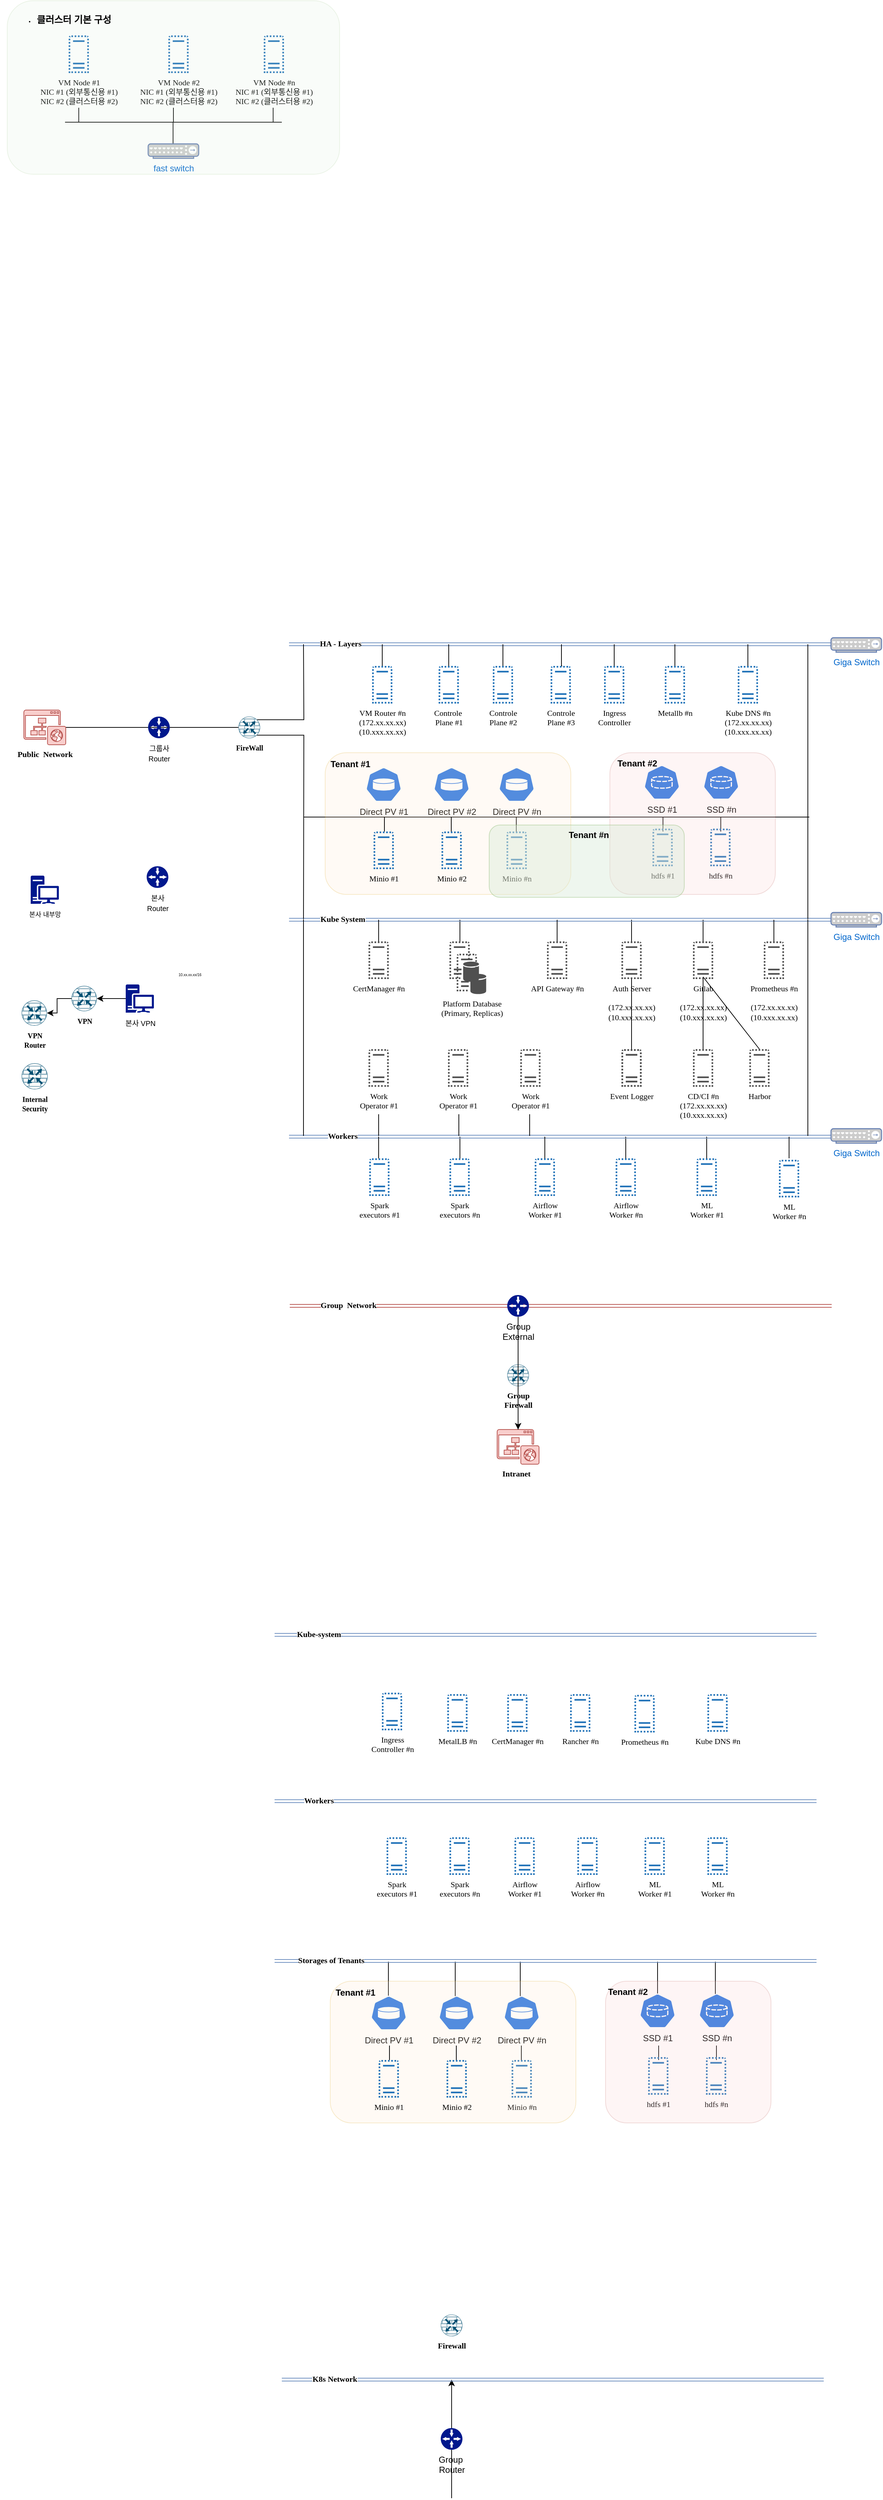 <mxfile version="21.2.9" type="github">
  <diagram name="Page-1" id="bfe91b75-5d2c-26a0-9c1d-138518896778">
    <mxGraphModel dx="1434" dy="1614" grid="1" gridSize="10" guides="1" tooltips="1" connect="1" arrows="1" fold="1" page="1" pageScale="1" pageWidth="1100" pageHeight="850" background="none" math="0" shadow="0">
      <root>
        <mxCell id="0" />
        <mxCell id="1" parent="0" />
        <mxCell id="bJePmw3YO0TLyzTxLK3B-58" value="" style="endArrow=none;html=1;rounded=0;" edge="1" parent="1">
          <mxGeometry width="50" height="50" relative="1" as="geometry">
            <mxPoint x="430" y="289" as="sourcePoint" />
            <mxPoint x="1130" y="289" as="targetPoint" />
          </mxGeometry>
        </mxCell>
        <mxCell id="7wh1SsJAznEffaVY-YQ6-83" value="" style="endArrow=none;html=1;rounded=0;strokeColor=#000000;shadow=0;strokeWidth=1;endSize=3;startSize=3;arcSize=5;" parent="1" edge="1">
          <mxGeometry width="50" height="50" relative="1" as="geometry">
            <mxPoint x="640" y="1942" as="sourcePoint" />
            <mxPoint x="640" y="1872" as="targetPoint" />
          </mxGeometry>
        </mxCell>
        <mxCell id="7wh1SsJAznEffaVY-YQ6-85" value="" style="endArrow=none;html=1;rounded=0;strokeColor=#000000;shadow=0;strokeWidth=1;endSize=3;startSize=3;arcSize=5;" parent="1" edge="1">
          <mxGeometry width="50" height="50" relative="1" as="geometry">
            <mxPoint x="730" y="1942" as="sourcePoint" />
            <mxPoint x="730" y="1872" as="targetPoint" />
          </mxGeometry>
        </mxCell>
        <mxCell id="7wh1SsJAznEffaVY-YQ6-87" value="" style="endArrow=none;html=1;rounded=0;strokeColor=#000000;shadow=0;strokeWidth=1;endSize=3;startSize=3;arcSize=5;" parent="1" edge="1">
          <mxGeometry width="50" height="50" relative="1" as="geometry">
            <mxPoint x="920" y="1942" as="sourcePoint" />
            <mxPoint x="920" y="1872" as="targetPoint" />
          </mxGeometry>
        </mxCell>
        <mxCell id="7wh1SsJAznEffaVY-YQ6-89" value="" style="endArrow=none;html=1;rounded=0;strokeColor=#000000;shadow=0;strokeWidth=1;endSize=3;startSize=3;arcSize=5;" parent="1" edge="1">
          <mxGeometry width="50" height="50" relative="1" as="geometry">
            <mxPoint x="1000" y="1942" as="sourcePoint" />
            <mxPoint x="1000" y="1872" as="targetPoint" />
          </mxGeometry>
        </mxCell>
        <mxCell id="7wh1SsJAznEffaVY-YQ6-84" value="" style="endArrow=none;html=1;rounded=0;" parent="1" edge="1">
          <mxGeometry width="50" height="50" relative="1" as="geometry">
            <mxPoint x="731.5" y="2008" as="sourcePoint" />
            <mxPoint x="731.5" y="1988" as="targetPoint" />
          </mxGeometry>
        </mxCell>
        <mxCell id="7wh1SsJAznEffaVY-YQ6-86" value="" style="endArrow=none;html=1;rounded=0;" parent="1" edge="1">
          <mxGeometry width="50" height="50" relative="1" as="geometry">
            <mxPoint x="921.5" y="2008" as="sourcePoint" />
            <mxPoint x="921.5" y="1988" as="targetPoint" />
          </mxGeometry>
        </mxCell>
        <mxCell id="7wh1SsJAznEffaVY-YQ6-88" value="" style="endArrow=none;html=1;rounded=0;" parent="1" edge="1">
          <mxGeometry width="50" height="50" relative="1" as="geometry">
            <mxPoint x="1001.5" y="2008" as="sourcePoint" />
            <mxPoint x="1001.5" y="1988" as="targetPoint" />
          </mxGeometry>
        </mxCell>
        <mxCell id="7wh1SsJAznEffaVY-YQ6-57" value="Minio #n" style="sketch=0;pointerEvents=1;shadow=0;dashed=0;html=1;strokeColor=none;labelPosition=center;verticalLabelPosition=bottom;verticalAlign=top;outlineConnect=0;align=center;shape=mxgraph.office.servers.virtual_server;fillColor=#2072B8;fontFamily=Tahoma;fontSize=11;fontStyle=0" parent="1" vertex="1">
          <mxGeometry x="718" y="2008" width="28" height="52" as="geometry" />
        </mxCell>
        <mxCell id="7wh1SsJAznEffaVY-YQ6-73" value="" style="endArrow=none;html=1;rounded=0;strokeColor=#000000;shadow=0;strokeWidth=1;endSize=3;startSize=3;arcSize=5;" parent="1" edge="1">
          <mxGeometry width="50" height="50" relative="1" as="geometry">
            <mxPoint x="547.5" y="1942" as="sourcePoint" />
            <mxPoint x="547.5" y="1872" as="targetPoint" />
          </mxGeometry>
        </mxCell>
        <mxCell id="kw6kMB2n_E4hMTKtBwWy-3" style="edgeStyle=orthogonalEdgeStyle;rounded=0;orthogonalLoop=1;jettySize=auto;html=1;fontFamily=Tahoma;fontSize=11;endArrow=none;endFill=0;fontStyle=0" parent="1" edge="1">
          <mxGeometry relative="1" as="geometry">
            <mxPoint x="646.5" y="431" as="targetPoint" />
            <mxPoint x="646.5" y="461" as="sourcePoint" />
          </mxGeometry>
        </mxCell>
        <mxCell id="kw6kMB2n_E4hMTKtBwWy-5" value="" style="sketch=0;pointerEvents=1;shadow=0;dashed=0;html=1;strokeColor=none;fillColor=#505050;labelPosition=center;verticalLabelPosition=bottom;verticalAlign=top;outlineConnect=0;align=center;shape=mxgraph.office.servers.virtual_database_server;fontFamily=Tahoma;fontSize=11;fontStyle=1" parent="1" vertex="1">
          <mxGeometry x="632" y="461" width="41" height="56" as="geometry" />
        </mxCell>
        <mxCell id="kw6kMB2n_E4hMTKtBwWy-6" value="&lt;span style=&quot;font-weight: normal;&quot;&gt;Event Logger&lt;/span&gt;" style="sketch=0;pointerEvents=1;shadow=0;dashed=0;html=1;strokeColor=none;fillColor=#505050;labelPosition=center;verticalLabelPosition=bottom;verticalAlign=top;outlineConnect=0;align=center;shape=mxgraph.office.servers.virtual_server;fontFamily=Tahoma;fontSize=11;fontStyle=1" parent="1" vertex="1">
          <mxGeometry x="870" y="610" width="28" height="52" as="geometry" />
        </mxCell>
        <mxCell id="kw6kMB2n_E4hMTKtBwWy-7" style="edgeStyle=orthogonalEdgeStyle;rounded=0;orthogonalLoop=1;jettySize=auto;html=1;fontFamily=Tahoma;fontSize=11;endArrow=none;endFill=0;fontStyle=0" parent="1" source="kw6kMB2n_E4hMTKtBwWy-9" edge="1">
          <mxGeometry relative="1" as="geometry">
            <mxPoint x="884" y="431" as="targetPoint" />
          </mxGeometry>
        </mxCell>
        <mxCell id="kw6kMB2n_E4hMTKtBwWy-8" style="edgeStyle=orthogonalEdgeStyle;rounded=0;orthogonalLoop=1;jettySize=auto;html=1;fontFamily=Tahoma;fontSize=11;endArrow=none;endFill=0;" parent="1" source="kw6kMB2n_E4hMTKtBwWy-9" target="kw6kMB2n_E4hMTKtBwWy-6" edge="1">
          <mxGeometry relative="1" as="geometry" />
        </mxCell>
        <mxCell id="kw6kMB2n_E4hMTKtBwWy-9" value="&lt;span style=&quot;font-weight: 400;&quot;&gt;Auth Server&lt;/span&gt;&lt;br&gt;&lt;br&gt;&lt;span style=&quot;font-weight: 400;&quot;&gt;(172.xx.xx.xx)&lt;/span&gt;&lt;br style=&quot;font-weight: 400;&quot;&gt;&lt;span style=&quot;font-weight: 400;&quot;&gt;(10.xxx.xx.xx)&lt;/span&gt;" style="sketch=0;pointerEvents=1;shadow=0;dashed=0;html=1;strokeColor=none;fillColor=#505050;labelPosition=center;verticalLabelPosition=bottom;verticalAlign=top;outlineConnect=0;align=center;shape=mxgraph.office.servers.virtual_server;fontFamily=Tahoma;fontSize=11;fontStyle=1" parent="1" vertex="1">
          <mxGeometry x="870" y="461" width="28" height="52" as="geometry" />
        </mxCell>
        <mxCell id="kw6kMB2n_E4hMTKtBwWy-10" style="edgeStyle=orthogonalEdgeStyle;rounded=0;orthogonalLoop=1;jettySize=auto;html=1;fontFamily=Tahoma;fontSize=11;endArrow=none;endFill=0;fontStyle=0" parent="1" source="kw6kMB2n_E4hMTKtBwWy-11" edge="1">
          <mxGeometry relative="1" as="geometry">
            <mxPoint x="983" y="431" as="targetPoint" />
          </mxGeometry>
        </mxCell>
        <mxCell id="kw6kMB2n_E4hMTKtBwWy-11" value="&lt;span style=&quot;font-weight: normal;&quot;&gt;Gitlab&lt;/span&gt;&lt;br&gt;&lt;br&gt;&lt;span style=&quot;font-weight: 400;&quot;&gt;(172.xx.xx.xx)&lt;/span&gt;&lt;br style=&quot;font-weight: 400;&quot;&gt;&lt;span style=&quot;font-weight: 400;&quot;&gt;(10.xxx.xx.xx)&lt;/span&gt;" style="sketch=0;pointerEvents=1;shadow=0;dashed=0;html=1;strokeColor=none;fillColor=#505050;labelPosition=center;verticalLabelPosition=bottom;verticalAlign=top;outlineConnect=0;align=center;shape=mxgraph.office.servers.virtual_server;fontFamily=Tahoma;fontSize=11;fontStyle=1" parent="1" vertex="1">
          <mxGeometry x="969" y="461" width="28" height="52" as="geometry" />
        </mxCell>
        <mxCell id="kw6kMB2n_E4hMTKtBwWy-12" value="" style="shape=link;html=1;rounded=0;fontFamily=Tahoma;fontSize=11;fontStyle=1;fillColor=#dae8fc;strokeColor=#6c8ebf;" parent="1" edge="1">
          <mxGeometry width="100" relative="1" as="geometry">
            <mxPoint x="410" y="431" as="sourcePoint" />
            <mxPoint x="1160" y="431" as="targetPoint" />
          </mxGeometry>
        </mxCell>
        <mxCell id="kw6kMB2n_E4hMTKtBwWy-13" value="Kube System" style="edgeLabel;html=1;align=center;verticalAlign=middle;resizable=0;points=[];fontSize=11;fontFamily=Tahoma;fontStyle=1" parent="kw6kMB2n_E4hMTKtBwWy-12" vertex="1" connectable="0">
          <mxGeometry x="0.649" y="1" relative="1" as="geometry">
            <mxPoint x="-545" as="offset" />
          </mxGeometry>
        </mxCell>
        <mxCell id="kw6kMB2n_E4hMTKtBwWy-14" value="" style="shape=link;html=1;rounded=0;fontFamily=Tahoma;fontSize=11;fontStyle=1;fillColor=#dae8fc;strokeColor=#6c8ebf;" parent="1" edge="1">
          <mxGeometry width="100" relative="1" as="geometry">
            <mxPoint x="410" y="50" as="sourcePoint" />
            <mxPoint x="1160" y="50" as="targetPoint" />
          </mxGeometry>
        </mxCell>
        <mxCell id="kw6kMB2n_E4hMTKtBwWy-15" value="HA - Layers" style="edgeLabel;html=1;align=center;verticalAlign=middle;resizable=0;points=[];fontSize=11;fontFamily=Tahoma;fontStyle=1" parent="kw6kMB2n_E4hMTKtBwWy-14" vertex="1" connectable="0">
          <mxGeometry x="0.649" y="1" relative="1" as="geometry">
            <mxPoint x="-548" as="offset" />
          </mxGeometry>
        </mxCell>
        <mxCell id="kw6kMB2n_E4hMTKtBwWy-18" style="edgeStyle=orthogonalEdgeStyle;rounded=0;orthogonalLoop=1;jettySize=auto;html=1;fontFamily=Tahoma;fontSize=11;endArrow=none;endFill=0;fontStyle=0" parent="1" source="kw6kMB2n_E4hMTKtBwWy-19" edge="1">
          <mxGeometry relative="1" as="geometry">
            <mxPoint x="631" y="50" as="targetPoint" />
          </mxGeometry>
        </mxCell>
        <mxCell id="kw6kMB2n_E4hMTKtBwWy-19" value="Controle&amp;nbsp;&lt;br&gt;Plane #1" style="sketch=0;pointerEvents=1;shadow=0;dashed=0;html=1;strokeColor=none;labelPosition=center;verticalLabelPosition=bottom;verticalAlign=top;outlineConnect=0;align=center;shape=mxgraph.office.servers.virtual_server;fillColor=#2072B8;fontFamily=Tahoma;fontSize=11;fontStyle=0" parent="1" vertex="1">
          <mxGeometry x="617" y="80" width="28" height="52" as="geometry" />
        </mxCell>
        <mxCell id="kw6kMB2n_E4hMTKtBwWy-20" style="edgeStyle=orthogonalEdgeStyle;rounded=0;orthogonalLoop=1;jettySize=auto;html=1;fontFamily=Tahoma;fontSize=11;endArrow=none;endFill=0;fontStyle=0" parent="1" source="kw6kMB2n_E4hMTKtBwWy-21" edge="1">
          <mxGeometry relative="1" as="geometry">
            <mxPoint x="706" y="50" as="targetPoint" />
          </mxGeometry>
        </mxCell>
        <mxCell id="kw6kMB2n_E4hMTKtBwWy-21" value="Controle&lt;br&gt;Plane #2" style="sketch=0;pointerEvents=1;shadow=0;dashed=0;html=1;strokeColor=none;labelPosition=center;verticalLabelPosition=bottom;verticalAlign=top;outlineConnect=0;align=center;shape=mxgraph.office.servers.virtual_server;fillColor=#2072B8;fontFamily=Tahoma;fontSize=11;fontStyle=0" parent="1" vertex="1">
          <mxGeometry x="692" y="80" width="28" height="52" as="geometry" />
        </mxCell>
        <mxCell id="kw6kMB2n_E4hMTKtBwWy-22" style="edgeStyle=orthogonalEdgeStyle;rounded=0;orthogonalLoop=1;jettySize=auto;html=1;fontFamily=Tahoma;fontSize=11;endArrow=none;endFill=0;fontStyle=0" parent="1" source="kw6kMB2n_E4hMTKtBwWy-23" edge="1">
          <mxGeometry relative="1" as="geometry">
            <mxPoint x="1045" y="50" as="targetPoint" />
          </mxGeometry>
        </mxCell>
        <mxCell id="kw6kMB2n_E4hMTKtBwWy-23" value="Kube DNS #n&lt;br&gt;(172.xx.xx.xx)&lt;br&gt;(10.xxx.xx.xx)" style="sketch=0;pointerEvents=1;shadow=0;dashed=0;html=1;strokeColor=none;labelPosition=center;verticalLabelPosition=bottom;verticalAlign=top;outlineConnect=0;align=center;shape=mxgraph.office.servers.virtual_server;fillColor=#2072B8;fontFamily=Tahoma;fontSize=11;fontStyle=0" parent="1" vertex="1">
          <mxGeometry x="1031" y="80" width="28" height="52" as="geometry" />
        </mxCell>
        <mxCell id="kw6kMB2n_E4hMTKtBwWy-24" style="edgeStyle=orthogonalEdgeStyle;rounded=0;orthogonalLoop=1;jettySize=auto;html=1;fontFamily=Tahoma;fontSize=11;endArrow=none;endFill=0;fontStyle=0" parent="1" source="kw6kMB2n_E4hMTKtBwWy-25" edge="1">
          <mxGeometry relative="1" as="geometry">
            <mxPoint x="781" y="431" as="targetPoint" />
          </mxGeometry>
        </mxCell>
        <mxCell id="kw6kMB2n_E4hMTKtBwWy-25" value="API Gateway #n" style="sketch=0;pointerEvents=1;shadow=0;dashed=0;html=1;strokeColor=none;fillColor=#505050;labelPosition=center;verticalLabelPosition=bottom;verticalAlign=top;outlineConnect=0;align=center;shape=mxgraph.office.servers.virtual_server;fontFamily=Tahoma;fontSize=11;fontStyle=0" parent="1" vertex="1">
          <mxGeometry x="767" y="461" width="28" height="52" as="geometry" />
        </mxCell>
        <mxCell id="kw6kMB2n_E4hMTKtBwWy-26" style="edgeStyle=orthogonalEdgeStyle;rounded=0;orthogonalLoop=1;jettySize=auto;html=1;fontFamily=Tahoma;fontSize=11;endArrow=none;endFill=0;fontStyle=0" parent="1" source="kw6kMB2n_E4hMTKtBwWy-27" edge="1">
          <mxGeometry relative="1" as="geometry">
            <mxPoint x="1081" y="431" as="targetPoint" />
          </mxGeometry>
        </mxCell>
        <mxCell id="kw6kMB2n_E4hMTKtBwWy-27" value="Prometheus #n&lt;br&gt;&lt;br&gt;(172.xx.xx.xx)&lt;br&gt;(10.xxx.xx.xx)" style="sketch=0;pointerEvents=1;shadow=0;dashed=0;html=1;strokeColor=none;fillColor=#505050;labelPosition=center;verticalLabelPosition=bottom;verticalAlign=top;outlineConnect=0;align=center;shape=mxgraph.office.servers.virtual_server;fontFamily=Tahoma;fontSize=11;fontStyle=0" parent="1" vertex="1">
          <mxGeometry x="1067" y="461" width="28" height="52" as="geometry" />
        </mxCell>
        <mxCell id="kw6kMB2n_E4hMTKtBwWy-28" style="edgeStyle=orthogonalEdgeStyle;rounded=0;orthogonalLoop=1;jettySize=auto;html=1;fontFamily=Tahoma;fontSize=11;endArrow=none;endFill=0;fontStyle=0" parent="1" source="kw6kMB2n_E4hMTKtBwWy-29" edge="1">
          <mxGeometry relative="1" as="geometry">
            <mxPoint x="534" y="431" as="targetPoint" />
          </mxGeometry>
        </mxCell>
        <mxCell id="kw6kMB2n_E4hMTKtBwWy-29" value="CertManager #n" style="sketch=0;pointerEvents=1;shadow=0;dashed=0;html=1;strokeColor=none;fillColor=#505050;labelPosition=center;verticalLabelPosition=bottom;verticalAlign=top;outlineConnect=0;align=center;shape=mxgraph.office.servers.virtual_server;fontFamily=Tahoma;fontSize=11;fontStyle=0" parent="1" vertex="1">
          <mxGeometry x="520" y="461" width="28" height="52" as="geometry" />
        </mxCell>
        <mxCell id="kw6kMB2n_E4hMTKtBwWy-30" style="edgeStyle=orthogonalEdgeStyle;rounded=0;orthogonalLoop=1;jettySize=auto;html=1;fontFamily=Tahoma;fontSize=11;endArrow=none;endFill=0;fontStyle=0" parent="1" source="kw6kMB2n_E4hMTKtBwWy-31" edge="1">
          <mxGeometry relative="1" as="geometry">
            <mxPoint x="539" y="50" as="targetPoint" />
          </mxGeometry>
        </mxCell>
        <mxCell id="kw6kMB2n_E4hMTKtBwWy-31" value="VM Router #n&lt;br&gt;(172.xx.xx.xx)&lt;br&gt;(10.xxx.xx.xx)" style="sketch=0;pointerEvents=1;shadow=0;dashed=0;html=1;strokeColor=none;labelPosition=center;verticalLabelPosition=bottom;verticalAlign=top;outlineConnect=0;align=center;shape=mxgraph.office.servers.virtual_server;fillColor=#2072B8;fontFamily=Tahoma;fontSize=11;fontStyle=0" parent="1" vertex="1">
          <mxGeometry x="525" y="80" width="28" height="52" as="geometry" />
        </mxCell>
        <mxCell id="kw6kMB2n_E4hMTKtBwWy-34" style="edgeStyle=orthogonalEdgeStyle;rounded=0;orthogonalLoop=1;jettySize=auto;html=1;exitX=0.856;exitY=0.145;exitDx=0;exitDy=0;exitPerimeter=0;fontFamily=Tahoma;fontSize=11;endArrow=none;endFill=0;fontStyle=0" parent="1" source="kw6kMB2n_E4hMTKtBwWy-36" edge="1">
          <mxGeometry relative="1" as="geometry">
            <mxPoint x="430" y="50" as="targetPoint" />
            <mxPoint x="356.5" y="160" as="sourcePoint" />
          </mxGeometry>
        </mxCell>
        <mxCell id="kw6kMB2n_E4hMTKtBwWy-35" style="edgeStyle=orthogonalEdgeStyle;rounded=0;orthogonalLoop=1;jettySize=auto;html=1;exitX=0.7;exitY=0.86;exitDx=0;exitDy=0;exitPerimeter=0;fontFamily=Tahoma;fontSize=11;endArrow=none;endFill=0;fontStyle=0" parent="1" source="kw6kMB2n_E4hMTKtBwWy-36" edge="1">
          <mxGeometry relative="1" as="geometry">
            <mxPoint x="430" y="430" as="targetPoint" />
            <mxPoint x="356.5" y="187.5" as="sourcePoint" />
          </mxGeometry>
        </mxCell>
        <mxCell id="kw6kMB2n_E4hMTKtBwWy-36" value="&lt;font style=&quot;font-size: 10px;&quot;&gt;FireWall&lt;/font&gt;" style="sketch=0;points=[[0.5,0,0],[1,0.5,0],[0.5,1,0],[0,0.5,0],[0.145,0.145,0],[0.856,0.145,0],[0.855,0.856,0],[0.145,0.855,0]];verticalLabelPosition=bottom;html=1;verticalAlign=top;aspect=fixed;align=center;pointerEvents=1;shape=mxgraph.cisco19.rect;prIcon=router_with_firewall;fillColor=#FAFAFA;strokeColor=#005073;fontFamily=Tahoma;fontSize=11;fontStyle=1" parent="1" vertex="1">
          <mxGeometry x="340" y="150" width="30" height="30" as="geometry" />
        </mxCell>
        <mxCell id="kw6kMB2n_E4hMTKtBwWy-37" style="edgeStyle=orthogonalEdgeStyle;rounded=0;orthogonalLoop=1;jettySize=auto;html=1;entryX=0;entryY=0.5;entryDx=0;entryDy=0;entryPerimeter=0;fontFamily=Tahoma;fontSize=11;endArrow=none;endFill=0;fontStyle=0" parent="1" source="kw6kMB2n_E4hMTKtBwWy-38" target="kw6kMB2n_E4hMTKtBwWy-36" edge="1">
          <mxGeometry relative="1" as="geometry" />
        </mxCell>
        <mxCell id="kw6kMB2n_E4hMTKtBwWy-38" value="Public&amp;nbsp; Network" style="sketch=0;pointerEvents=1;shadow=0;dashed=0;html=1;strokeColor=#b85450;fillColor=#f8cecc;labelPosition=center;verticalLabelPosition=bottom;verticalAlign=top;outlineConnect=0;align=center;shape=mxgraph.office.sites.website_public;fontFamily=Tahoma;fontSize=11;fontStyle=1" parent="1" vertex="1">
          <mxGeometry x="43" y="141" width="58" height="48" as="geometry" />
        </mxCell>
        <mxCell id="kw6kMB2n_E4hMTKtBwWy-39" value="" style="shape=link;html=1;rounded=0;fontFamily=Tahoma;fontSize=11;fillColor=#f8cecc;strokeColor=#b85450;fontStyle=1" parent="1" edge="1">
          <mxGeometry width="100" relative="1" as="geometry">
            <mxPoint x="411" y="965" as="sourcePoint" />
            <mxPoint x="1161" y="965" as="targetPoint" />
          </mxGeometry>
        </mxCell>
        <mxCell id="kw6kMB2n_E4hMTKtBwWy-40" value="Group&amp;nbsp; Network" style="edgeLabel;html=1;align=center;verticalAlign=middle;resizable=0;points=[];fontSize=11;fontFamily=Tahoma;fontStyle=1" parent="kw6kMB2n_E4hMTKtBwWy-39" vertex="1" connectable="0">
          <mxGeometry x="0.649" y="1" relative="1" as="geometry">
            <mxPoint x="-538" as="offset" />
          </mxGeometry>
        </mxCell>
        <mxCell id="kw6kMB2n_E4hMTKtBwWy-41" style="edgeStyle=orthogonalEdgeStyle;rounded=0;orthogonalLoop=1;jettySize=auto;html=1;fontFamily=Tahoma;fontSize=11;endArrow=none;endFill=0;fontStyle=0;exitX=0.5;exitY=1;exitDx=0;exitDy=0;exitPerimeter=0;startArrow=none;" parent="1" source="kw6kMB2n_E4hMTKtBwWy-51" edge="1">
          <mxGeometry relative="1" as="geometry">
            <mxPoint x="635" y="2614" as="targetPoint" />
          </mxGeometry>
        </mxCell>
        <mxCell id="kw6kMB2n_E4hMTKtBwWy-42" value="Group&lt;br&gt;Firewall" style="sketch=0;points=[[0.5,0,0],[1,0.5,0],[0.5,1,0],[0,0.5,0],[0.145,0.145,0],[0.856,0.145,0],[0.855,0.856,0],[0.145,0.855,0]];verticalLabelPosition=bottom;html=1;verticalAlign=top;aspect=fixed;align=center;pointerEvents=1;shape=mxgraph.cisco19.rect;prIcon=router_with_firewall;fillColor=#FAFAFA;strokeColor=#005073;fontFamily=Tahoma;fontSize=11;fontStyle=1" parent="1" vertex="1">
          <mxGeometry x="712" y="1046" width="30" height="30" as="geometry" />
        </mxCell>
        <mxCell id="kw6kMB2n_E4hMTKtBwWy-43" value="" style="sketch=0;pointerEvents=1;shadow=0;dashed=0;html=1;strokeColor=none;fillColor=#505050;labelPosition=center;verticalLabelPosition=bottom;verticalAlign=top;outlineConnect=0;align=center;shape=mxgraph.office.servers.virtual_server;fontFamily=Tahoma;fontSize=11;fontStyle=1" parent="1" vertex="1">
          <mxGeometry x="870" y="610" width="28" height="52" as="geometry" />
        </mxCell>
        <mxCell id="kw6kMB2n_E4hMTKtBwWy-46" value="&lt;span style=&quot;font-weight: normal;&quot;&gt;CD/CI #n&lt;br&gt;&lt;/span&gt;&lt;span style=&quot;font-weight: 400;&quot;&gt;(172.xx.xx.xx)&lt;/span&gt;&lt;br style=&quot;font-weight: 400;&quot;&gt;&lt;span style=&quot;font-weight: 400;&quot;&gt;(10.xxx.xx.xx)&lt;/span&gt;&lt;span style=&quot;font-weight: normal;&quot;&gt;&lt;br&gt;&lt;/span&gt;" style="sketch=0;pointerEvents=1;shadow=0;dashed=0;html=1;strokeColor=none;fillColor=#505050;labelPosition=center;verticalLabelPosition=bottom;verticalAlign=top;outlineConnect=0;align=center;shape=mxgraph.office.servers.virtual_server;fontFamily=Tahoma;fontSize=11;fontStyle=1" parent="1" vertex="1">
          <mxGeometry x="969" y="610" width="28" height="52" as="geometry" />
        </mxCell>
        <mxCell id="kw6kMB2n_E4hMTKtBwWy-47" value="&lt;span style=&quot;font-weight: normal;&quot;&gt;Harbor&lt;/span&gt;" style="sketch=0;pointerEvents=1;shadow=0;dashed=0;html=1;strokeColor=none;fillColor=#505050;labelPosition=center;verticalLabelPosition=bottom;verticalAlign=top;outlineConnect=0;align=center;shape=mxgraph.office.servers.virtual_server;fontFamily=Tahoma;fontSize=11;fontStyle=1" parent="1" vertex="1">
          <mxGeometry x="1047" y="610" width="28" height="52" as="geometry" />
        </mxCell>
        <mxCell id="kw6kMB2n_E4hMTKtBwWy-48" value="" style="endArrow=none;html=1;rounded=0;" parent="1" source="kw6kMB2n_E4hMTKtBwWy-46" target="kw6kMB2n_E4hMTKtBwWy-11" edge="1">
          <mxGeometry width="50" height="50" relative="1" as="geometry">
            <mxPoint x="987" y="590" as="sourcePoint" />
            <mxPoint x="1037" y="540" as="targetPoint" />
          </mxGeometry>
        </mxCell>
        <mxCell id="kw6kMB2n_E4hMTKtBwWy-49" value="" style="endArrow=none;html=1;rounded=0;entryX=0.5;entryY=0;entryDx=0;entryDy=0;entryPerimeter=0;" parent="1" target="kw6kMB2n_E4hMTKtBwWy-47" edge="1">
          <mxGeometry width="50" height="50" relative="1" as="geometry">
            <mxPoint x="983" y="510" as="sourcePoint" />
            <mxPoint x="1017" y="610" as="targetPoint" />
          </mxGeometry>
        </mxCell>
        <mxCell id="kw6kMB2n_E4hMTKtBwWy-51" value="Group&amp;nbsp;&lt;br&gt;Router" style="sketch=0;aspect=fixed;pointerEvents=1;shadow=0;dashed=0;html=1;strokeColor=none;labelPosition=center;verticalLabelPosition=bottom;verticalAlign=top;align=center;fillColor=#00188D;shape=mxgraph.mscae.enterprise.gateway" parent="1" vertex="1">
          <mxGeometry x="620" y="2517" width="30" height="30" as="geometry" />
        </mxCell>
        <mxCell id="kw6kMB2n_E4hMTKtBwWy-138" value="" style="edgeStyle=orthogonalEdgeStyle;rounded=0;orthogonalLoop=1;jettySize=auto;html=1;fontSize=10;" parent="1" source="kw6kMB2n_E4hMTKtBwWy-53" target="kw6kMB2n_E4hMTKtBwWy-136" edge="1">
          <mxGeometry relative="1" as="geometry" />
        </mxCell>
        <mxCell id="kw6kMB2n_E4hMTKtBwWy-53" value="Group&lt;br&gt;External" style="sketch=0;aspect=fixed;pointerEvents=1;shadow=0;dashed=0;html=1;strokeColor=none;labelPosition=center;verticalLabelPosition=bottom;verticalAlign=top;align=center;fillColor=#00188D;shape=mxgraph.mscae.enterprise.gateway" parent="1" vertex="1">
          <mxGeometry x="712" y="950" width="30" height="30" as="geometry" />
        </mxCell>
        <mxCell id="kw6kMB2n_E4hMTKtBwWy-54" value="&lt;font style=&quot;font-size: 9px;&quot;&gt;본사 내부망&lt;/font&gt;" style="sketch=0;aspect=fixed;pointerEvents=1;shadow=0;dashed=0;html=1;strokeColor=none;labelPosition=center;verticalLabelPosition=bottom;verticalAlign=top;align=center;fillColor=#00188D;shape=mxgraph.mscae.enterprise.workstation_client" parent="1" vertex="1">
          <mxGeometry x="52.5" y="370" width="39" height="39" as="geometry" />
        </mxCell>
        <mxCell id="kw6kMB2n_E4hMTKtBwWy-55" value="&lt;font size=&quot;1&quot;&gt;본사&lt;br&gt;Router&lt;br&gt;&lt;/font&gt;" style="sketch=0;aspect=fixed;pointerEvents=1;shadow=0;dashed=0;html=1;strokeColor=none;labelPosition=center;verticalLabelPosition=bottom;verticalAlign=top;align=center;fillColor=#00188D;shape=mxgraph.mscae.enterprise.gateway" parent="1" vertex="1">
          <mxGeometry x="213" y="357" width="30" height="30" as="geometry" />
        </mxCell>
        <mxCell id="kw6kMB2n_E4hMTKtBwWy-56" value="&lt;font size=&quot;1&quot;&gt;VPN&lt;br&gt;Router&lt;br&gt;&lt;/font&gt;" style="sketch=0;points=[[0.5,0,0],[1,0.5,0],[0.5,1,0],[0,0.5,0],[0.145,0.145,0],[0.856,0.145,0],[0.855,0.856,0],[0.145,0.855,0]];verticalLabelPosition=bottom;html=1;verticalAlign=top;aspect=fixed;align=center;pointerEvents=1;shape=mxgraph.cisco19.rect;prIcon=router_with_firewall;fillColor=#FAFAFA;strokeColor=#005073;fontFamily=Tahoma;fontSize=11;fontStyle=1" parent="1" vertex="1">
          <mxGeometry x="40" y="542.5" width="35" height="35" as="geometry" />
        </mxCell>
        <mxCell id="kw6kMB2n_E4hMTKtBwWy-57" value="&lt;font size=&quot;1&quot;&gt;Internal&lt;br&gt;Security&lt;br&gt;&lt;/font&gt;" style="sketch=0;points=[[0.5,0,0],[1,0.5,0],[0.5,1,0],[0,0.5,0],[0.145,0.145,0],[0.856,0.145,0],[0.855,0.856,0],[0.145,0.855,0]];verticalLabelPosition=bottom;html=1;verticalAlign=top;aspect=fixed;align=center;pointerEvents=1;shape=mxgraph.cisco19.rect;prIcon=router_with_firewall;fillColor=#FAFAFA;strokeColor=#005073;fontFamily=Tahoma;fontSize=11;fontStyle=1" parent="1" vertex="1">
          <mxGeometry x="40" y="629.5" width="36" height="36" as="geometry" />
        </mxCell>
        <mxCell id="kw6kMB2n_E4hMTKtBwWy-60" value="" style="edgeStyle=orthogonalEdgeStyle;rounded=0;orthogonalLoop=1;jettySize=auto;html=1;" parent="1" source="kw6kMB2n_E4hMTKtBwWy-61" target="kw6kMB2n_E4hMTKtBwWy-63" edge="1">
          <mxGeometry relative="1" as="geometry" />
        </mxCell>
        <mxCell id="kw6kMB2n_E4hMTKtBwWy-61" value="&lt;font size=&quot;1&quot;&gt;본사 VPN&lt;br&gt;&lt;/font&gt;" style="sketch=0;aspect=fixed;pointerEvents=1;shadow=0;dashed=0;html=1;strokeColor=none;labelPosition=center;verticalLabelPosition=bottom;verticalAlign=top;align=center;fillColor=#00188D;shape=mxgraph.mscae.enterprise.workstation_client" parent="1" vertex="1">
          <mxGeometry x="184" y="520.5" width="39" height="39" as="geometry" />
        </mxCell>
        <mxCell id="kw6kMB2n_E4hMTKtBwWy-62" value="" style="edgeStyle=orthogonalEdgeStyle;rounded=0;orthogonalLoop=1;jettySize=auto;html=1;" parent="1" source="kw6kMB2n_E4hMTKtBwWy-63" target="kw6kMB2n_E4hMTKtBwWy-56" edge="1">
          <mxGeometry relative="1" as="geometry" />
        </mxCell>
        <mxCell id="kw6kMB2n_E4hMTKtBwWy-63" value="&lt;font size=&quot;1&quot;&gt;VPN&lt;br&gt;&lt;/font&gt;" style="sketch=0;points=[[0.5,0,0],[1,0.5,0],[0.5,1,0],[0,0.5,0],[0.145,0.145,0],[0.856,0.145,0],[0.855,0.856,0],[0.145,0.855,0]];verticalLabelPosition=bottom;html=1;verticalAlign=top;aspect=fixed;align=center;pointerEvents=1;shape=mxgraph.cisco19.rect;prIcon=router_with_firewall;fillColor=#FAFAFA;strokeColor=#005073;fontFamily=Tahoma;fontSize=11;fontStyle=1" parent="1" vertex="1">
          <mxGeometry x="109" y="522.5" width="35" height="35" as="geometry" />
        </mxCell>
        <mxCell id="kw6kMB2n_E4hMTKtBwWy-65" value="10.xx.xx.xx/16" style="text;html=1;strokeColor=none;fillColor=none;align=center;verticalAlign=middle;whiteSpace=wrap;rounded=0;fontSize=5;" parent="1" vertex="1">
          <mxGeometry x="223" y="470.5" width="100" height="70" as="geometry" />
        </mxCell>
        <mxCell id="kw6kMB2n_E4hMTKtBwWy-100" value="&lt;span style=&quot;font-weight: normal;&quot;&gt;Platform Database&lt;br&gt;(Primary, Replicas)&lt;/span&gt;" style="sketch=0;pointerEvents=1;shadow=0;dashed=0;html=1;strokeColor=none;fillColor=#505050;labelPosition=center;verticalLabelPosition=bottom;verticalAlign=top;outlineConnect=0;align=center;shape=mxgraph.office.servers.virtual_database_server;fontFamily=Tahoma;fontSize=11;fontStyle=1" parent="1" vertex="1">
          <mxGeometry x="642" y="478" width="41" height="56" as="geometry" />
        </mxCell>
        <mxCell id="kw6kMB2n_E4hMTKtBwWy-136" value="Intranet&amp;nbsp;&amp;nbsp;" style="sketch=0;pointerEvents=1;shadow=0;dashed=0;html=1;strokeColor=#b85450;fillColor=#f8cecc;labelPosition=center;verticalLabelPosition=bottom;verticalAlign=top;outlineConnect=0;align=center;shape=mxgraph.office.sites.website_public;fontFamily=Tahoma;fontSize=11;fontStyle=1" parent="1" vertex="1">
          <mxGeometry x="698" y="1136" width="58" height="48" as="geometry" />
        </mxCell>
        <mxCell id="kw6kMB2n_E4hMTKtBwWy-137" value="" style="endArrow=none;html=1;rounded=0;fontSize=10;entryX=0.5;entryY=1;entryDx=0;entryDy=0;entryPerimeter=0;" parent="1" source="kw6kMB2n_E4hMTKtBwWy-136" target="kw6kMB2n_E4hMTKtBwWy-53" edge="1">
          <mxGeometry width="50" height="50" relative="1" as="geometry">
            <mxPoint x="891" y="923" as="sourcePoint" />
            <mxPoint x="941" y="873" as="targetPoint" />
          </mxGeometry>
        </mxCell>
        <mxCell id="7wh1SsJAznEffaVY-YQ6-10" value="" style="endArrow=classic;html=1;rounded=0;exitX=0.5;exitY=0;exitDx=0;exitDy=0;exitPerimeter=0;" parent="1" source="kw6kMB2n_E4hMTKtBwWy-51" edge="1">
          <mxGeometry width="50" height="50" relative="1" as="geometry">
            <mxPoint x="670" y="2540" as="sourcePoint" />
            <mxPoint x="635" y="2450" as="targetPoint" />
          </mxGeometry>
        </mxCell>
        <mxCell id="7wh1SsJAznEffaVY-YQ6-12" value="Giga Switch" style="fontColor=#0066CC;verticalAlign=top;verticalLabelPosition=bottom;labelPosition=center;align=center;html=1;outlineConnect=0;fillColor=#CCCCCC;strokeColor=#6881B3;gradientColor=none;gradientDirection=north;strokeWidth=2;shape=mxgraph.networks.hub;" parent="1" vertex="1">
          <mxGeometry x="1160" y="41" width="70" height="20" as="geometry" />
        </mxCell>
        <mxCell id="7wh1SsJAznEffaVY-YQ6-13" value="Firewall" style="sketch=0;points=[[0.5,0,0],[1,0.5,0],[0.5,1,0],[0,0.5,0],[0.145,0.145,0],[0.856,0.145,0],[0.855,0.856,0],[0.145,0.855,0]];verticalLabelPosition=bottom;html=1;verticalAlign=top;aspect=fixed;align=center;pointerEvents=1;shape=mxgraph.cisco19.rect;prIcon=router_with_firewall;fillColor=#FAFAFA;strokeColor=#005073;fontFamily=Tahoma;fontSize=11;fontStyle=1" parent="1" vertex="1">
          <mxGeometry x="620" y="2360" width="30" height="30" as="geometry" />
        </mxCell>
        <mxCell id="7wh1SsJAznEffaVY-YQ6-17" value="" style="shape=link;html=1;rounded=0;fontFamily=Tahoma;fontSize=11;fontStyle=1;fillColor=#dae8fc;strokeColor=#6c8ebf;" parent="1" edge="1">
          <mxGeometry width="100" relative="1" as="geometry">
            <mxPoint x="400" y="2450" as="sourcePoint" />
            <mxPoint x="1150" y="2450" as="targetPoint" />
          </mxGeometry>
        </mxCell>
        <mxCell id="7wh1SsJAznEffaVY-YQ6-19" value="K8s Network" style="edgeLabel;html=1;align=center;verticalAlign=middle;resizable=0;points=[];fontSize=11;fontFamily=Tahoma;fontStyle=1" parent="7wh1SsJAznEffaVY-YQ6-17" vertex="1" connectable="0">
          <mxGeometry x="0.649" y="1" relative="1" as="geometry">
            <mxPoint x="-546" as="offset" />
          </mxGeometry>
        </mxCell>
        <mxCell id="7wh1SsJAznEffaVY-YQ6-23" value="" style="shape=link;html=1;rounded=0;fontFamily=Tahoma;fontSize=11;fontStyle=1;fillColor=#dae8fc;strokeColor=#6c8ebf;" parent="1" edge="1">
          <mxGeometry width="100" relative="1" as="geometry">
            <mxPoint x="390" y="1420" as="sourcePoint" />
            <mxPoint x="1140" y="1420" as="targetPoint" />
          </mxGeometry>
        </mxCell>
        <mxCell id="7wh1SsJAznEffaVY-YQ6-24" value="Kube-system" style="edgeLabel;html=1;align=center;verticalAlign=middle;resizable=0;points=[];fontSize=11;fontFamily=Tahoma;fontStyle=1" parent="7wh1SsJAznEffaVY-YQ6-23" vertex="1" connectable="0">
          <mxGeometry x="0.649" y="1" relative="1" as="geometry">
            <mxPoint x="-558" as="offset" />
          </mxGeometry>
        </mxCell>
        <mxCell id="7wh1SsJAznEffaVY-YQ6-25" value="Giga Switch" style="fontColor=#0066CC;verticalAlign=top;verticalLabelPosition=bottom;labelPosition=center;align=center;html=1;outlineConnect=0;fillColor=#CCCCCC;strokeColor=#6881B3;gradientColor=none;gradientDirection=north;strokeWidth=2;shape=mxgraph.networks.hub;" parent="1" vertex="1">
          <mxGeometry x="1160" y="720" width="70" height="20" as="geometry" />
        </mxCell>
        <mxCell id="7wh1SsJAznEffaVY-YQ6-26" value="Ingress&lt;br&gt;Controller #n" style="sketch=0;pointerEvents=1;shadow=0;dashed=0;html=1;strokeColor=none;labelPosition=center;verticalLabelPosition=bottom;verticalAlign=top;outlineConnect=0;align=center;shape=mxgraph.office.servers.virtual_server;fillColor=#2072B8;fontFamily=Tahoma;fontSize=11;fontStyle=0" parent="1" vertex="1">
          <mxGeometry x="538.5" y="1500" width="28" height="52" as="geometry" />
        </mxCell>
        <mxCell id="7wh1SsJAznEffaVY-YQ6-27" value="MetalLB #n" style="sketch=0;pointerEvents=1;shadow=0;dashed=0;html=1;strokeColor=none;labelPosition=center;verticalLabelPosition=bottom;verticalAlign=top;outlineConnect=0;align=center;shape=mxgraph.office.servers.virtual_server;fillColor=#2072B8;fontFamily=Tahoma;fontSize=11;fontStyle=0" parent="1" vertex="1">
          <mxGeometry x="629" y="1502" width="28" height="52" as="geometry" />
        </mxCell>
        <mxCell id="7wh1SsJAznEffaVY-YQ6-29" value="CertManager #n" style="sketch=0;pointerEvents=1;shadow=0;dashed=0;html=1;strokeColor=none;labelPosition=center;verticalLabelPosition=bottom;verticalAlign=top;outlineConnect=0;align=center;shape=mxgraph.office.servers.virtual_server;fillColor=#2072B8;fontFamily=Tahoma;fontSize=11;fontStyle=0" parent="1" vertex="1">
          <mxGeometry x="712" y="1502" width="28" height="52" as="geometry" />
        </mxCell>
        <mxCell id="7wh1SsJAznEffaVY-YQ6-30" value="Rancher #n" style="sketch=0;pointerEvents=1;shadow=0;dashed=0;html=1;strokeColor=none;labelPosition=center;verticalLabelPosition=bottom;verticalAlign=top;outlineConnect=0;align=center;shape=mxgraph.office.servers.virtual_server;fillColor=#2072B8;fontFamily=Tahoma;fontSize=11;fontStyle=0" parent="1" vertex="1">
          <mxGeometry x="799" y="1502" width="28" height="52" as="geometry" />
        </mxCell>
        <mxCell id="7wh1SsJAznEffaVY-YQ6-31" value="Prometheus #n" style="sketch=0;pointerEvents=1;shadow=0;dashed=0;html=1;strokeColor=none;labelPosition=center;verticalLabelPosition=bottom;verticalAlign=top;outlineConnect=0;align=center;shape=mxgraph.office.servers.virtual_server;fillColor=#2072B8;fontFamily=Tahoma;fontSize=11;fontStyle=0" parent="1" vertex="1">
          <mxGeometry x="888" y="1503" width="28" height="52" as="geometry" />
        </mxCell>
        <mxCell id="7wh1SsJAznEffaVY-YQ6-34" value="" style="shape=link;html=1;rounded=0;fontFamily=Tahoma;fontSize=11;fontStyle=1;fillColor=#dae8fc;strokeColor=#6c8ebf;" parent="1" edge="1">
          <mxGeometry width="100" relative="1" as="geometry">
            <mxPoint x="390" y="1650" as="sourcePoint" />
            <mxPoint x="1140" y="1650" as="targetPoint" />
          </mxGeometry>
        </mxCell>
        <mxCell id="7wh1SsJAznEffaVY-YQ6-35" value="Workers" style="edgeLabel;html=1;align=center;verticalAlign=middle;resizable=0;points=[];fontSize=11;fontFamily=Tahoma;fontStyle=1" parent="7wh1SsJAznEffaVY-YQ6-34" vertex="1" connectable="0">
          <mxGeometry x="0.649" y="1" relative="1" as="geometry">
            <mxPoint x="-558" as="offset" />
          </mxGeometry>
        </mxCell>
        <mxCell id="7wh1SsJAznEffaVY-YQ6-36" value="Spark &lt;br&gt;executors #1" style="sketch=0;pointerEvents=1;shadow=0;dashed=0;html=1;strokeColor=none;labelPosition=center;verticalLabelPosition=bottom;verticalAlign=top;outlineConnect=0;align=center;shape=mxgraph.office.servers.virtual_server;fillColor=#2072B8;fontFamily=Tahoma;fontSize=11;fontStyle=0" parent="1" vertex="1">
          <mxGeometry x="545" y="1700" width="28" height="52" as="geometry" />
        </mxCell>
        <mxCell id="7wh1SsJAznEffaVY-YQ6-39" value="Spark &lt;br&gt;executors #n" style="sketch=0;pointerEvents=1;shadow=0;dashed=0;html=1;strokeColor=none;labelPosition=center;verticalLabelPosition=bottom;verticalAlign=top;outlineConnect=0;align=center;shape=mxgraph.office.servers.virtual_server;fillColor=#2072B8;fontFamily=Tahoma;fontSize=11;fontStyle=0" parent="1" vertex="1">
          <mxGeometry x="632" y="1700" width="28" height="52" as="geometry" />
        </mxCell>
        <mxCell id="7wh1SsJAznEffaVY-YQ6-40" value="Airflow&lt;br&gt;Worker #1" style="sketch=0;pointerEvents=1;shadow=0;dashed=0;html=1;strokeColor=none;labelPosition=center;verticalLabelPosition=bottom;verticalAlign=top;outlineConnect=0;align=center;shape=mxgraph.office.servers.virtual_server;fillColor=#2072B8;fontFamily=Tahoma;fontSize=11;fontStyle=0" parent="1" vertex="1">
          <mxGeometry x="722" y="1700" width="28" height="52" as="geometry" />
        </mxCell>
        <mxCell id="7wh1SsJAznEffaVY-YQ6-41" value="Airflow&lt;br&gt;Worker #n" style="sketch=0;pointerEvents=1;shadow=0;dashed=0;html=1;strokeColor=none;labelPosition=center;verticalLabelPosition=bottom;verticalAlign=top;outlineConnect=0;align=center;shape=mxgraph.office.servers.virtual_server;fillColor=#2072B8;fontFamily=Tahoma;fontSize=11;fontStyle=0" parent="1" vertex="1">
          <mxGeometry x="809" y="1700" width="28" height="52" as="geometry" />
        </mxCell>
        <mxCell id="7wh1SsJAznEffaVY-YQ6-42" value="ML&lt;br&gt;Worker #1" style="sketch=0;pointerEvents=1;shadow=0;dashed=0;html=1;strokeColor=none;labelPosition=center;verticalLabelPosition=bottom;verticalAlign=top;outlineConnect=0;align=center;shape=mxgraph.office.servers.virtual_server;fillColor=#2072B8;fontFamily=Tahoma;fontSize=11;fontStyle=0" parent="1" vertex="1">
          <mxGeometry x="902" y="1700" width="28" height="52" as="geometry" />
        </mxCell>
        <mxCell id="7wh1SsJAznEffaVY-YQ6-43" value="ML&lt;br&gt;Worker #n" style="sketch=0;pointerEvents=1;shadow=0;dashed=0;html=1;strokeColor=none;labelPosition=center;verticalLabelPosition=bottom;verticalAlign=top;outlineConnect=0;align=center;shape=mxgraph.office.servers.virtual_server;fillColor=#2072B8;fontFamily=Tahoma;fontSize=11;fontStyle=0" parent="1" vertex="1">
          <mxGeometry x="989" y="1700" width="28" height="52" as="geometry" />
        </mxCell>
        <mxCell id="7wh1SsJAznEffaVY-YQ6-45" value="Kube DNS #n" style="sketch=0;pointerEvents=1;shadow=0;dashed=0;html=1;strokeColor=none;labelPosition=center;verticalLabelPosition=bottom;verticalAlign=top;outlineConnect=0;align=center;shape=mxgraph.office.servers.virtual_server;fillColor=#2072B8;fontFamily=Tahoma;fontSize=11;fontStyle=0" parent="1" vertex="1">
          <mxGeometry x="989" y="1502" width="28" height="52" as="geometry" />
        </mxCell>
        <mxCell id="7wh1SsJAznEffaVY-YQ6-46" value="" style="shape=link;html=1;rounded=0;fontFamily=Tahoma;fontSize=11;fontStyle=1;fillColor=#dae8fc;strokeColor=#6c8ebf;" parent="1" edge="1">
          <mxGeometry width="100" relative="1" as="geometry">
            <mxPoint x="390" y="1871" as="sourcePoint" />
            <mxPoint x="1140" y="1871" as="targetPoint" />
          </mxGeometry>
        </mxCell>
        <mxCell id="7wh1SsJAznEffaVY-YQ6-47" value="Storages of Tenants" style="edgeLabel;html=1;align=center;verticalAlign=middle;resizable=0;points=[];fontSize=11;fontFamily=Tahoma;fontStyle=1" parent="7wh1SsJAznEffaVY-YQ6-46" vertex="1" connectable="0">
          <mxGeometry x="0.649" y="1" relative="1" as="geometry">
            <mxPoint x="-541" as="offset" />
          </mxGeometry>
        </mxCell>
        <mxCell id="7wh1SsJAznEffaVY-YQ6-54" value="Direct PV #1" style="sketch=0;html=1;dashed=0;whitespace=wrap;fillColor=#2875E2;strokeColor=#ffffff;points=[[0.005,0.63,0],[0.1,0.2,0],[0.9,0.2,0],[0.5,0,0],[0.995,0.63,0],[0.72,0.99,0],[0.5,1,0],[0.28,0.99,0]];verticalLabelPosition=bottom;align=center;verticalAlign=top;shape=mxgraph.kubernetes.icon;prIcon=vol" parent="1" vertex="1">
          <mxGeometry x="523" y="1919" width="50" height="48" as="geometry" />
        </mxCell>
        <mxCell id="7wh1SsJAznEffaVY-YQ6-56" value="Direct PV #2" style="sketch=0;html=1;dashed=0;whitespace=wrap;fillColor=#2875E2;strokeColor=#ffffff;points=[[0.005,0.63,0],[0.1,0.2,0],[0.9,0.2,0],[0.5,0,0],[0.995,0.63,0],[0.72,0.99,0],[0.5,1,0],[0.28,0.99,0]];verticalLabelPosition=bottom;align=center;verticalAlign=top;shape=mxgraph.kubernetes.icon;prIcon=vol" parent="1" vertex="1">
          <mxGeometry x="617" y="1919" width="50" height="48" as="geometry" />
        </mxCell>
        <mxCell id="7wh1SsJAznEffaVY-YQ6-58" value="Direct PV #n" style="sketch=0;html=1;dashed=0;whitespace=wrap;fillColor=#2875E2;strokeColor=#ffffff;points=[[0.005,0.63,0],[0.1,0.2,0],[0.9,0.2,0],[0.5,0,0],[0.995,0.63,0],[0.72,0.99,0],[0.5,1,0],[0.28,0.99,0]];verticalLabelPosition=bottom;align=center;verticalAlign=top;shape=mxgraph.kubernetes.icon;prIcon=vol" parent="1" vertex="1">
          <mxGeometry x="707" y="1919" width="50" height="48" as="geometry" />
        </mxCell>
        <mxCell id="7wh1SsJAznEffaVY-YQ6-63" value="SSD #1" style="sketch=0;html=1;dashed=0;whitespace=wrap;fillColor=#2875E2;strokeColor=#ffffff;points=[[0.005,0.63,0],[0.1,0.2,0],[0.9,0.2,0],[0.5,0,0],[0.995,0.63,0],[0.72,0.99,0],[0.5,1,0],[0.28,0.99,0]];verticalLabelPosition=bottom;align=center;verticalAlign=top;shape=mxgraph.kubernetes.icon;prIcon=pvc" parent="1" vertex="1">
          <mxGeometry x="895" y="1916" width="50" height="48" as="geometry" />
        </mxCell>
        <mxCell id="7wh1SsJAznEffaVY-YQ6-64" value="SSD #n" style="sketch=0;html=1;dashed=0;whitespace=wrap;fillColor=#2875E2;strokeColor=#ffffff;points=[[0.005,0.63,0],[0.1,0.2,0],[0.9,0.2,0],[0.5,0,0],[0.995,0.63,0],[0.72,0.99,0],[0.5,1,0],[0.28,0.99,0]];verticalLabelPosition=bottom;align=center;verticalAlign=top;shape=mxgraph.kubernetes.icon;prIcon=pvc" parent="1" vertex="1">
          <mxGeometry x="977" y="1916" width="50" height="48" as="geometry" />
        </mxCell>
        <mxCell id="7wh1SsJAznEffaVY-YQ6-65" value="hdfs #1" style="sketch=0;pointerEvents=1;shadow=0;dashed=0;html=1;strokeColor=none;labelPosition=center;verticalLabelPosition=bottom;verticalAlign=top;outlineConnect=0;align=center;shape=mxgraph.office.servers.virtual_server;fillColor=#2072B8;fontFamily=Tahoma;fontSize=11;fontStyle=0" parent="1" vertex="1">
          <mxGeometry x="907" y="2004" width="28" height="52" as="geometry" />
        </mxCell>
        <mxCell id="7wh1SsJAznEffaVY-YQ6-66" value="hdfs #n" style="sketch=0;pointerEvents=1;shadow=0;dashed=0;html=1;strokeColor=none;labelPosition=center;verticalLabelPosition=bottom;verticalAlign=top;outlineConnect=0;align=center;shape=mxgraph.office.servers.virtual_server;fillColor=#2072B8;fontFamily=Tahoma;fontSize=11;fontStyle=0" parent="1" vertex="1">
          <mxGeometry x="987" y="2004" width="28" height="52" as="geometry" />
        </mxCell>
        <mxCell id="7wh1SsJAznEffaVY-YQ6-67" value="" style="rounded=1;whiteSpace=wrap;html=1;opacity=20;glass=0;fillColor=#ffe6cc;strokeColor=#d79b00;" parent="1" vertex="1">
          <mxGeometry x="467" y="1899" width="340" height="196" as="geometry" />
        </mxCell>
        <mxCell id="7wh1SsJAznEffaVY-YQ6-68" value="" style="rounded=1;whiteSpace=wrap;html=1;opacity=20;glass=0;fillColor=#f8cecc;strokeColor=#b85450;" parent="1" vertex="1">
          <mxGeometry x="848" y="1899" width="229" height="196" as="geometry" />
        </mxCell>
        <mxCell id="7wh1SsJAznEffaVY-YQ6-69" value="Tenant #1" style="text;html=1;strokeColor=none;fillColor=none;align=center;verticalAlign=middle;whiteSpace=wrap;rounded=0;fontStyle=1" parent="1" vertex="1">
          <mxGeometry x="471.5" y="1900" width="60" height="30" as="geometry" />
        </mxCell>
        <mxCell id="7wh1SsJAznEffaVY-YQ6-70" value="Tenant #2" style="text;html=1;strokeColor=none;fillColor=none;align=center;verticalAlign=middle;whiteSpace=wrap;rounded=0;fontStyle=1" parent="1" vertex="1">
          <mxGeometry x="849" y="1899" width="60" height="30" as="geometry" />
        </mxCell>
        <mxCell id="7wh1SsJAznEffaVY-YQ6-48" value="Minio #1" style="sketch=0;pointerEvents=1;shadow=0;dashed=0;html=1;strokeColor=none;labelPosition=center;verticalLabelPosition=bottom;verticalAlign=top;outlineConnect=0;align=center;shape=mxgraph.office.servers.virtual_server;fillColor=#2072B8;fontFamily=Tahoma;fontSize=11;fontStyle=0;fillStyle=auto;" parent="1" vertex="1">
          <mxGeometry x="534" y="2008" width="28" height="52" as="geometry" />
        </mxCell>
        <mxCell id="7wh1SsJAznEffaVY-YQ6-55" value="Minio #2" style="sketch=0;pointerEvents=1;shadow=0;dashed=0;html=1;strokeColor=none;labelPosition=center;verticalLabelPosition=bottom;verticalAlign=top;outlineConnect=0;align=center;shape=mxgraph.office.servers.virtual_server;fillColor=#2072B8;fontFamily=Tahoma;fontSize=11;fontStyle=0" parent="1" vertex="1">
          <mxGeometry x="628" y="2008" width="28" height="52" as="geometry" />
        </mxCell>
        <mxCell id="7wh1SsJAznEffaVY-YQ6-81" value="" style="endArrow=none;html=1;rounded=0;" parent="1" edge="1">
          <mxGeometry width="50" height="50" relative="1" as="geometry">
            <mxPoint x="549" y="2008" as="sourcePoint" />
            <mxPoint x="549" y="1988" as="targetPoint" />
          </mxGeometry>
        </mxCell>
        <mxCell id="7wh1SsJAznEffaVY-YQ6-82" value="" style="endArrow=none;html=1;rounded=0;" parent="1" edge="1">
          <mxGeometry width="50" height="50" relative="1" as="geometry">
            <mxPoint x="641.5" y="2008" as="sourcePoint" />
            <mxPoint x="641.5" y="1988" as="targetPoint" />
          </mxGeometry>
        </mxCell>
        <mxCell id="bJePmw3YO0TLyzTxLK3B-1" value="VM Node #1&lt;br&gt;NIC #1 (외부통신용 #1)&lt;br&gt;NIC #2 (클러스터용 #2)" style="sketch=0;pointerEvents=1;shadow=0;dashed=0;html=1;strokeColor=none;labelPosition=center;verticalLabelPosition=bottom;verticalAlign=top;outlineConnect=0;align=center;shape=mxgraph.office.servers.virtual_server;fillColor=#2072B8;fontFamily=Tahoma;fontSize=11;fontStyle=0" vertex="1" parent="1">
          <mxGeometry x="105" y="-792" width="28" height="52" as="geometry" />
        </mxCell>
        <mxCell id="bJePmw3YO0TLyzTxLK3B-4" value="VM Node #2&lt;br&gt;NIC #1 (외부통신용 #1)&lt;br&gt;NIC #2 (클러스터용 #2)" style="sketch=0;pointerEvents=1;shadow=0;dashed=0;html=1;strokeColor=none;labelPosition=center;verticalLabelPosition=bottom;verticalAlign=top;outlineConnect=0;align=center;shape=mxgraph.office.servers.virtual_server;fillColor=#2072B8;fontFamily=Tahoma;fontSize=11;fontStyle=0" vertex="1" parent="1">
          <mxGeometry x="243" y="-792" width="28" height="52" as="geometry" />
        </mxCell>
        <mxCell id="bJePmw3YO0TLyzTxLK3B-5" value="VM Node #n&lt;br&gt;NIC #1 (외부통신용 #1)&lt;br&gt;NIC #2 (클러스터용 #2)" style="sketch=0;pointerEvents=1;shadow=0;dashed=0;html=1;strokeColor=none;labelPosition=center;verticalLabelPosition=bottom;verticalAlign=top;outlineConnect=0;align=center;shape=mxgraph.office.servers.virtual_server;fillColor=#2072B8;fontFamily=Tahoma;fontSize=11;fontStyle=0" vertex="1" parent="1">
          <mxGeometry x="375" y="-792" width="28" height="52" as="geometry" />
        </mxCell>
        <mxCell id="bJePmw3YO0TLyzTxLK3B-8" value="" style="endArrow=none;html=1;rounded=0;" edge="1" parent="1">
          <mxGeometry width="50" height="50" relative="1" as="geometry">
            <mxPoint x="100" y="-672" as="sourcePoint" />
            <mxPoint x="400" y="-672" as="targetPoint" />
          </mxGeometry>
        </mxCell>
        <mxCell id="bJePmw3YO0TLyzTxLK3B-9" value="" style="endArrow=none;html=1;rounded=0;" edge="1" parent="1">
          <mxGeometry width="50" height="50" relative="1" as="geometry">
            <mxPoint x="249.5" y="-632" as="sourcePoint" />
            <mxPoint x="249.5" y="-672" as="targetPoint" />
          </mxGeometry>
        </mxCell>
        <mxCell id="bJePmw3YO0TLyzTxLK3B-2" value="fast switch" style="fontColor=#0066CC;verticalAlign=top;verticalLabelPosition=bottom;labelPosition=center;align=center;html=1;outlineConnect=0;fillColor=#CCCCCC;strokeColor=#6881B3;gradientColor=none;gradientDirection=north;strokeWidth=2;shape=mxgraph.networks.hub;" vertex="1" parent="1">
          <mxGeometry x="215" y="-642" width="70" height="20" as="geometry" />
        </mxCell>
        <mxCell id="bJePmw3YO0TLyzTxLK3B-13" value="" style="endArrow=none;html=1;rounded=0;" edge="1" parent="1">
          <mxGeometry width="50" height="50" relative="1" as="geometry">
            <mxPoint x="119" y="-672" as="sourcePoint" />
            <mxPoint x="119" y="-692" as="targetPoint" />
          </mxGeometry>
        </mxCell>
        <mxCell id="bJePmw3YO0TLyzTxLK3B-15" value="" style="endArrow=none;html=1;rounded=0;" edge="1" parent="1">
          <mxGeometry width="50" height="50" relative="1" as="geometry">
            <mxPoint x="250" y="-672" as="sourcePoint" />
            <mxPoint x="250" y="-692" as="targetPoint" />
          </mxGeometry>
        </mxCell>
        <mxCell id="bJePmw3YO0TLyzTxLK3B-16" value="" style="endArrow=none;html=1;rounded=0;" edge="1" parent="1">
          <mxGeometry width="50" height="50" relative="1" as="geometry">
            <mxPoint x="388" y="-672" as="sourcePoint" />
            <mxPoint x="388" y="-692" as="targetPoint" />
          </mxGeometry>
        </mxCell>
        <mxCell id="bJePmw3YO0TLyzTxLK3B-18" value="" style="rounded=1;whiteSpace=wrap;html=1;opacity=15;glass=0;fillColor=#d5e8d4;strokeColor=#82b366;" vertex="1" parent="1">
          <mxGeometry x="20" y="-840" width="460" height="240" as="geometry" />
        </mxCell>
        <mxCell id="bJePmw3YO0TLyzTxLK3B-19" value="&lt;ul&gt;&lt;li&gt;&lt;font style=&quot;font-size: 13px;&quot;&gt;클러스터 기본 구성&lt;/font&gt;&lt;/li&gt;&lt;/ul&gt;" style="text;html=1;strokeColor=none;fillColor=none;align=center;verticalAlign=middle;whiteSpace=wrap;rounded=0;fontSize=7;fontStyle=1" vertex="1" parent="1">
          <mxGeometry x="10" y="-829" width="165" height="30" as="geometry" />
        </mxCell>
        <mxCell id="bJePmw3YO0TLyzTxLK3B-21" value="&lt;font size=&quot;1&quot;&gt;그룹사&lt;br&gt;Router&lt;br&gt;&lt;/font&gt;" style="sketch=0;aspect=fixed;pointerEvents=1;shadow=0;dashed=0;html=1;strokeColor=none;labelPosition=center;verticalLabelPosition=bottom;verticalAlign=top;align=center;fillColor=#00188D;shape=mxgraph.mscae.enterprise.gateway" vertex="1" parent="1">
          <mxGeometry x="215" y="150" width="30" height="30" as="geometry" />
        </mxCell>
        <mxCell id="bJePmw3YO0TLyzTxLK3B-24" style="edgeStyle=orthogonalEdgeStyle;rounded=0;orthogonalLoop=1;jettySize=auto;html=1;fontFamily=Tahoma;fontSize=11;endArrow=none;endFill=0;fontStyle=0" edge="1" parent="1">
          <mxGeometry relative="1" as="geometry">
            <mxPoint x="787" y="50" as="targetPoint" />
            <mxPoint x="788" y="80" as="sourcePoint" />
          </mxGeometry>
        </mxCell>
        <mxCell id="bJePmw3YO0TLyzTxLK3B-25" value="Controle&lt;br&gt;Plane #3" style="sketch=0;pointerEvents=1;shadow=0;dashed=0;html=1;strokeColor=none;labelPosition=center;verticalLabelPosition=bottom;verticalAlign=top;outlineConnect=0;align=center;shape=mxgraph.office.servers.virtual_server;fillColor=#2072B8;fontFamily=Tahoma;fontSize=11;fontStyle=0" vertex="1" parent="1">
          <mxGeometry x="772" y="80" width="28" height="52" as="geometry" />
        </mxCell>
        <mxCell id="bJePmw3YO0TLyzTxLK3B-29" style="edgeStyle=orthogonalEdgeStyle;rounded=0;orthogonalLoop=1;jettySize=auto;html=1;fontFamily=Tahoma;fontSize=11;endArrow=none;endFill=0;fontStyle=0" edge="1" source="bJePmw3YO0TLyzTxLK3B-30" parent="1">
          <mxGeometry relative="1" as="geometry">
            <mxPoint x="860" y="50" as="targetPoint" />
          </mxGeometry>
        </mxCell>
        <mxCell id="bJePmw3YO0TLyzTxLK3B-30" value="Ingress&lt;br&gt;Controller" style="sketch=0;pointerEvents=1;shadow=0;dashed=0;html=1;strokeColor=none;labelPosition=center;verticalLabelPosition=bottom;verticalAlign=top;outlineConnect=0;align=center;shape=mxgraph.office.servers.virtual_server;fillColor=#2072B8;fontFamily=Tahoma;fontSize=11;fontStyle=0" vertex="1" parent="1">
          <mxGeometry x="846" y="80" width="28" height="52" as="geometry" />
        </mxCell>
        <mxCell id="bJePmw3YO0TLyzTxLK3B-32" style="edgeStyle=orthogonalEdgeStyle;rounded=0;orthogonalLoop=1;jettySize=auto;html=1;fontFamily=Tahoma;fontSize=11;endArrow=none;endFill=0;fontStyle=0" edge="1" source="bJePmw3YO0TLyzTxLK3B-33" parent="1">
          <mxGeometry relative="1" as="geometry">
            <mxPoint x="944" y="50" as="targetPoint" />
          </mxGeometry>
        </mxCell>
        <mxCell id="bJePmw3YO0TLyzTxLK3B-33" value="Metallb #n" style="sketch=0;pointerEvents=1;shadow=0;dashed=0;html=1;strokeColor=none;labelPosition=center;verticalLabelPosition=bottom;verticalAlign=top;outlineConnect=0;align=center;shape=mxgraph.office.servers.virtual_server;fillColor=#2072B8;fontFamily=Tahoma;fontSize=11;fontStyle=0" vertex="1" parent="1">
          <mxGeometry x="930" y="80" width="28" height="52" as="geometry" />
        </mxCell>
        <mxCell id="bJePmw3YO0TLyzTxLK3B-34" value="" style="endArrow=none;html=1;rounded=0;" edge="1" parent="1">
          <mxGeometry width="50" height="50" relative="1" as="geometry">
            <mxPoint x="724.5" y="309" as="sourcePoint" />
            <mxPoint x="724.5" y="289" as="targetPoint" />
          </mxGeometry>
        </mxCell>
        <mxCell id="bJePmw3YO0TLyzTxLK3B-35" value="" style="endArrow=none;html=1;rounded=0;" edge="1" parent="1">
          <mxGeometry width="50" height="50" relative="1" as="geometry">
            <mxPoint x="927.5" y="309" as="sourcePoint" />
            <mxPoint x="927.5" y="289" as="targetPoint" />
          </mxGeometry>
        </mxCell>
        <mxCell id="bJePmw3YO0TLyzTxLK3B-36" value="" style="endArrow=none;html=1;rounded=0;" edge="1" parent="1">
          <mxGeometry width="50" height="50" relative="1" as="geometry">
            <mxPoint x="1007.5" y="309" as="sourcePoint" />
            <mxPoint x="1007.5" y="289" as="targetPoint" />
          </mxGeometry>
        </mxCell>
        <mxCell id="bJePmw3YO0TLyzTxLK3B-37" value="Minio #n" style="sketch=0;pointerEvents=1;shadow=0;dashed=0;html=1;strokeColor=none;labelPosition=center;verticalLabelPosition=bottom;verticalAlign=top;outlineConnect=0;align=center;shape=mxgraph.office.servers.virtual_server;fillColor=#2072B8;fontFamily=Tahoma;fontSize=11;fontStyle=0" vertex="1" parent="1">
          <mxGeometry x="711" y="309" width="28" height="52" as="geometry" />
        </mxCell>
        <mxCell id="bJePmw3YO0TLyzTxLK3B-38" value="Direct PV #1" style="sketch=0;html=1;dashed=0;whitespace=wrap;fillColor=#2875E2;strokeColor=#ffffff;points=[[0.005,0.63,0],[0.1,0.2,0],[0.9,0.2,0],[0.5,0,0],[0.995,0.63,0],[0.72,0.99,0],[0.5,1,0],[0.28,0.99,0]];verticalLabelPosition=bottom;align=center;verticalAlign=top;shape=mxgraph.kubernetes.icon;prIcon=vol" vertex="1" parent="1">
          <mxGeometry x="516" y="220" width="50" height="48" as="geometry" />
        </mxCell>
        <mxCell id="bJePmw3YO0TLyzTxLK3B-39" value="Direct PV #2" style="sketch=0;html=1;dashed=0;whitespace=wrap;fillColor=#2875E2;strokeColor=#ffffff;points=[[0.005,0.63,0],[0.1,0.2,0],[0.9,0.2,0],[0.5,0,0],[0.995,0.63,0],[0.72,0.99,0],[0.5,1,0],[0.28,0.99,0]];verticalLabelPosition=bottom;align=center;verticalAlign=top;shape=mxgraph.kubernetes.icon;prIcon=vol" vertex="1" parent="1">
          <mxGeometry x="610" y="220" width="50" height="48" as="geometry" />
        </mxCell>
        <mxCell id="bJePmw3YO0TLyzTxLK3B-40" value="Direct PV #n" style="sketch=0;html=1;dashed=0;whitespace=wrap;fillColor=#2875E2;strokeColor=#ffffff;points=[[0.005,0.63,0],[0.1,0.2,0],[0.9,0.2,0],[0.5,0,0],[0.995,0.63,0],[0.72,0.99,0],[0.5,1,0],[0.28,0.99,0]];verticalLabelPosition=bottom;align=center;verticalAlign=top;shape=mxgraph.kubernetes.icon;prIcon=vol" vertex="1" parent="1">
          <mxGeometry x="700" y="220" width="50" height="48" as="geometry" />
        </mxCell>
        <mxCell id="bJePmw3YO0TLyzTxLK3B-41" value="SSD #1" style="sketch=0;html=1;dashed=0;whitespace=wrap;fillColor=#2875E2;strokeColor=#ffffff;points=[[0.005,0.63,0],[0.1,0.2,0],[0.9,0.2,0],[0.5,0,0],[0.995,0.63,0],[0.72,0.99,0],[0.5,1,0],[0.28,0.99,0]];verticalLabelPosition=bottom;align=center;verticalAlign=top;shape=mxgraph.kubernetes.icon;prIcon=pvc" vertex="1" parent="1">
          <mxGeometry x="901" y="217" width="50" height="48" as="geometry" />
        </mxCell>
        <mxCell id="bJePmw3YO0TLyzTxLK3B-42" value="SSD #n" style="sketch=0;html=1;dashed=0;whitespace=wrap;fillColor=#2875E2;strokeColor=#ffffff;points=[[0.005,0.63,0],[0.1,0.2,0],[0.9,0.2,0],[0.5,0,0],[0.995,0.63,0],[0.72,0.99,0],[0.5,1,0],[0.28,0.99,0]];verticalLabelPosition=bottom;align=center;verticalAlign=top;shape=mxgraph.kubernetes.icon;prIcon=pvc" vertex="1" parent="1">
          <mxGeometry x="983" y="217" width="50" height="48" as="geometry" />
        </mxCell>
        <mxCell id="bJePmw3YO0TLyzTxLK3B-43" value="hdfs #1" style="sketch=0;pointerEvents=1;shadow=0;dashed=0;html=1;strokeColor=none;labelPosition=center;verticalLabelPosition=bottom;verticalAlign=top;outlineConnect=0;align=center;shape=mxgraph.office.servers.virtual_server;fillColor=#2072B8;fontFamily=Tahoma;fontSize=11;fontStyle=0" vertex="1" parent="1">
          <mxGeometry x="913" y="305" width="28" height="52" as="geometry" />
        </mxCell>
        <mxCell id="bJePmw3YO0TLyzTxLK3B-44" value="hdfs #n" style="sketch=0;pointerEvents=1;shadow=0;dashed=0;html=1;strokeColor=none;labelPosition=center;verticalLabelPosition=bottom;verticalAlign=top;outlineConnect=0;align=center;shape=mxgraph.office.servers.virtual_server;fillColor=#2072B8;fontFamily=Tahoma;fontSize=11;fontStyle=0" vertex="1" parent="1">
          <mxGeometry x="993" y="305" width="28" height="52" as="geometry" />
        </mxCell>
        <mxCell id="bJePmw3YO0TLyzTxLK3B-45" value="" style="rounded=1;whiteSpace=wrap;html=1;opacity=20;glass=0;fillColor=#ffe6cc;strokeColor=#d79b00;" vertex="1" parent="1">
          <mxGeometry x="460" y="200" width="340" height="196" as="geometry" />
        </mxCell>
        <mxCell id="bJePmw3YO0TLyzTxLK3B-46" value="" style="rounded=1;whiteSpace=wrap;html=1;opacity=20;glass=0;fillColor=#f8cecc;strokeColor=#b85450;" vertex="1" parent="1">
          <mxGeometry x="854" y="200" width="229" height="196" as="geometry" />
        </mxCell>
        <mxCell id="bJePmw3YO0TLyzTxLK3B-47" value="Tenant #1" style="text;html=1;strokeColor=none;fillColor=none;align=center;verticalAlign=middle;whiteSpace=wrap;rounded=0;fontStyle=1" vertex="1" parent="1">
          <mxGeometry x="464.5" y="201" width="60" height="30" as="geometry" />
        </mxCell>
        <mxCell id="bJePmw3YO0TLyzTxLK3B-48" value="Tenant #2" style="text;html=1;strokeColor=none;fillColor=none;align=center;verticalAlign=middle;whiteSpace=wrap;rounded=0;fontStyle=1" vertex="1" parent="1">
          <mxGeometry x="862" y="200" width="60" height="30" as="geometry" />
        </mxCell>
        <mxCell id="bJePmw3YO0TLyzTxLK3B-49" value="Minio #1" style="sketch=0;pointerEvents=1;shadow=0;dashed=0;html=1;strokeColor=none;labelPosition=center;verticalLabelPosition=bottom;verticalAlign=top;outlineConnect=0;align=center;shape=mxgraph.office.servers.virtual_server;fillColor=#2072B8;fontFamily=Tahoma;fontSize=11;fontStyle=0;fillStyle=auto;" vertex="1" parent="1">
          <mxGeometry x="527" y="309" width="28" height="52" as="geometry" />
        </mxCell>
        <mxCell id="bJePmw3YO0TLyzTxLK3B-50" value="Minio #2" style="sketch=0;pointerEvents=1;shadow=0;dashed=0;html=1;strokeColor=none;labelPosition=center;verticalLabelPosition=bottom;verticalAlign=top;outlineConnect=0;align=center;shape=mxgraph.office.servers.virtual_server;fillColor=#2072B8;fontFamily=Tahoma;fontSize=11;fontStyle=0" vertex="1" parent="1">
          <mxGeometry x="621" y="309" width="28" height="52" as="geometry" />
        </mxCell>
        <mxCell id="bJePmw3YO0TLyzTxLK3B-51" value="" style="endArrow=none;html=1;rounded=0;" edge="1" parent="1">
          <mxGeometry width="50" height="50" relative="1" as="geometry">
            <mxPoint x="542" y="309" as="sourcePoint" />
            <mxPoint x="542" y="289" as="targetPoint" />
          </mxGeometry>
        </mxCell>
        <mxCell id="bJePmw3YO0TLyzTxLK3B-52" value="" style="endArrow=none;html=1;rounded=0;" edge="1" parent="1">
          <mxGeometry width="50" height="50" relative="1" as="geometry">
            <mxPoint x="634.5" y="309" as="sourcePoint" />
            <mxPoint x="634.5" y="289" as="targetPoint" />
          </mxGeometry>
        </mxCell>
        <mxCell id="bJePmw3YO0TLyzTxLK3B-59" value="" style="endArrow=none;html=1;rounded=0;" edge="1" parent="1">
          <mxGeometry width="50" height="50" relative="1" as="geometry">
            <mxPoint x="1128" y="290" as="sourcePoint" />
            <mxPoint x="1128" y="50" as="targetPoint" />
          </mxGeometry>
        </mxCell>
        <mxCell id="bJePmw3YO0TLyzTxLK3B-60" value="" style="endArrow=none;html=1;rounded=0;" edge="1" parent="1">
          <mxGeometry width="50" height="50" relative="1" as="geometry">
            <mxPoint x="1128" y="430" as="sourcePoint" />
            <mxPoint x="1128" y="290" as="targetPoint" />
          </mxGeometry>
        </mxCell>
        <mxCell id="bJePmw3YO0TLyzTxLK3B-61" value="" style="rounded=1;whiteSpace=wrap;html=1;opacity=40;glass=0;fillColor=#d5e8d4;strokeColor=#82b366;" vertex="1" parent="1">
          <mxGeometry x="687" y="300" width="270" height="100" as="geometry" />
        </mxCell>
        <mxCell id="bJePmw3YO0TLyzTxLK3B-62" value="Tenant #n" style="text;html=1;strokeColor=none;fillColor=none;align=center;verticalAlign=middle;whiteSpace=wrap;rounded=0;fontStyle=1" vertex="1" parent="1">
          <mxGeometry x="795" y="299" width="60" height="30" as="geometry" />
        </mxCell>
        <mxCell id="bJePmw3YO0TLyzTxLK3B-63" style="edgeStyle=orthogonalEdgeStyle;rounded=0;orthogonalLoop=1;jettySize=auto;html=1;fontFamily=Tahoma;fontSize=11;endArrow=none;endFill=0;fontStyle=0" edge="1" parent="1">
          <mxGeometry relative="1" as="geometry">
            <mxPoint x="646.5" y="731" as="targetPoint" />
            <mxPoint x="646.5" y="761" as="sourcePoint" />
          </mxGeometry>
        </mxCell>
        <mxCell id="bJePmw3YO0TLyzTxLK3B-64" style="edgeStyle=orthogonalEdgeStyle;rounded=0;orthogonalLoop=1;jettySize=auto;html=1;fontFamily=Tahoma;fontSize=11;endArrow=none;endFill=0;fontStyle=0" edge="1" parent="1">
          <mxGeometry relative="1" as="geometry">
            <mxPoint x="876" y="731" as="targetPoint" />
            <mxPoint x="876" y="761" as="sourcePoint" />
          </mxGeometry>
        </mxCell>
        <mxCell id="bJePmw3YO0TLyzTxLK3B-65" style="edgeStyle=orthogonalEdgeStyle;rounded=0;orthogonalLoop=1;jettySize=auto;html=1;fontFamily=Tahoma;fontSize=11;endArrow=none;endFill=0;fontStyle=0" edge="1" parent="1">
          <mxGeometry relative="1" as="geometry">
            <mxPoint x="988" y="731" as="targetPoint" />
            <mxPoint x="988" y="761" as="sourcePoint" />
          </mxGeometry>
        </mxCell>
        <mxCell id="bJePmw3YO0TLyzTxLK3B-66" value="" style="shape=link;html=1;rounded=0;fontFamily=Tahoma;fontSize=11;fontStyle=1;fillColor=#dae8fc;strokeColor=#6c8ebf;" edge="1" parent="1">
          <mxGeometry width="100" relative="1" as="geometry">
            <mxPoint x="410" y="731" as="sourcePoint" />
            <mxPoint x="1160" y="731" as="targetPoint" />
          </mxGeometry>
        </mxCell>
        <mxCell id="bJePmw3YO0TLyzTxLK3B-67" value="Workers" style="edgeLabel;html=1;align=center;verticalAlign=middle;resizable=0;points=[];fontSize=11;fontFamily=Tahoma;fontStyle=1" vertex="1" connectable="0" parent="bJePmw3YO0TLyzTxLK3B-66">
          <mxGeometry x="0.649" y="1" relative="1" as="geometry">
            <mxPoint x="-545" as="offset" />
          </mxGeometry>
        </mxCell>
        <mxCell id="bJePmw3YO0TLyzTxLK3B-68" style="edgeStyle=orthogonalEdgeStyle;rounded=0;orthogonalLoop=1;jettySize=auto;html=1;fontFamily=Tahoma;fontSize=11;endArrow=none;endFill=0;fontStyle=0" edge="1" parent="1">
          <mxGeometry relative="1" as="geometry">
            <mxPoint x="764" y="731" as="targetPoint" />
            <mxPoint x="764" y="761" as="sourcePoint" />
          </mxGeometry>
        </mxCell>
        <mxCell id="bJePmw3YO0TLyzTxLK3B-69" style="edgeStyle=orthogonalEdgeStyle;rounded=0;orthogonalLoop=1;jettySize=auto;html=1;fontFamily=Tahoma;fontSize=11;endArrow=none;endFill=0;fontStyle=0" edge="1" parent="1">
          <mxGeometry relative="1" as="geometry">
            <mxPoint x="1102" y="731" as="targetPoint" />
            <mxPoint x="1102" y="761" as="sourcePoint" />
          </mxGeometry>
        </mxCell>
        <mxCell id="bJePmw3YO0TLyzTxLK3B-70" style="edgeStyle=orthogonalEdgeStyle;rounded=0;orthogonalLoop=1;jettySize=auto;html=1;fontFamily=Tahoma;fontSize=11;endArrow=none;endFill=0;fontStyle=0" edge="1" parent="1">
          <mxGeometry relative="1" as="geometry">
            <mxPoint x="534" y="731" as="targetPoint" />
            <mxPoint x="534" y="761" as="sourcePoint" />
          </mxGeometry>
        </mxCell>
        <mxCell id="bJePmw3YO0TLyzTxLK3B-83" value="Spark &lt;br&gt;executors #1" style="sketch=0;pointerEvents=1;shadow=0;dashed=0;html=1;strokeColor=none;labelPosition=center;verticalLabelPosition=bottom;verticalAlign=top;outlineConnect=0;align=center;shape=mxgraph.office.servers.virtual_server;fillColor=#2072B8;fontFamily=Tahoma;fontSize=11;fontStyle=0" vertex="1" parent="1">
          <mxGeometry x="521" y="761" width="28" height="52" as="geometry" />
        </mxCell>
        <mxCell id="bJePmw3YO0TLyzTxLK3B-84" value="Spark &lt;br&gt;executors #n" style="sketch=0;pointerEvents=1;shadow=0;dashed=0;html=1;strokeColor=none;labelPosition=center;verticalLabelPosition=bottom;verticalAlign=top;outlineConnect=0;align=center;shape=mxgraph.office.servers.virtual_server;fillColor=#2072B8;fontFamily=Tahoma;fontSize=11;fontStyle=0" vertex="1" parent="1">
          <mxGeometry x="632" y="761" width="28" height="52" as="geometry" />
        </mxCell>
        <mxCell id="bJePmw3YO0TLyzTxLK3B-85" value="Airflow&lt;br&gt;Worker #1" style="sketch=0;pointerEvents=1;shadow=0;dashed=0;html=1;strokeColor=none;labelPosition=center;verticalLabelPosition=bottom;verticalAlign=top;outlineConnect=0;align=center;shape=mxgraph.office.servers.virtual_server;fillColor=#2072B8;fontFamily=Tahoma;fontSize=11;fontStyle=0" vertex="1" parent="1">
          <mxGeometry x="750" y="761" width="28" height="52" as="geometry" />
        </mxCell>
        <mxCell id="bJePmw3YO0TLyzTxLK3B-86" value="Airflow&lt;br&gt;Worker #n" style="sketch=0;pointerEvents=1;shadow=0;dashed=0;html=1;strokeColor=none;labelPosition=center;verticalLabelPosition=bottom;verticalAlign=top;outlineConnect=0;align=center;shape=mxgraph.office.servers.virtual_server;fillColor=#2072B8;fontFamily=Tahoma;fontSize=11;fontStyle=0" vertex="1" parent="1">
          <mxGeometry x="862" y="761" width="28" height="52" as="geometry" />
        </mxCell>
        <mxCell id="bJePmw3YO0TLyzTxLK3B-87" value="ML&lt;br&gt;Worker #1" style="sketch=0;pointerEvents=1;shadow=0;dashed=0;html=1;strokeColor=none;labelPosition=center;verticalLabelPosition=bottom;verticalAlign=top;outlineConnect=0;align=center;shape=mxgraph.office.servers.virtual_server;fillColor=#2072B8;fontFamily=Tahoma;fontSize=11;fontStyle=0" vertex="1" parent="1">
          <mxGeometry x="974" y="761" width="28" height="52" as="geometry" />
        </mxCell>
        <mxCell id="bJePmw3YO0TLyzTxLK3B-88" value="ML&lt;br&gt;Worker #n" style="sketch=0;pointerEvents=1;shadow=0;dashed=0;html=1;strokeColor=none;labelPosition=center;verticalLabelPosition=bottom;verticalAlign=top;outlineConnect=0;align=center;shape=mxgraph.office.servers.virtual_server;fillColor=#2072B8;fontFamily=Tahoma;fontSize=11;fontStyle=0" vertex="1" parent="1">
          <mxGeometry x="1088" y="763" width="28" height="52" as="geometry" />
        </mxCell>
        <mxCell id="bJePmw3YO0TLyzTxLK3B-89" value="&lt;span style=&quot;font-weight: normal;&quot;&gt;Work&lt;br&gt;Operator #1&lt;/span&gt;" style="sketch=0;pointerEvents=1;shadow=0;dashed=0;html=1;strokeColor=none;fillColor=#505050;labelPosition=center;verticalLabelPosition=bottom;verticalAlign=top;outlineConnect=0;align=center;shape=mxgraph.office.servers.virtual_server;fontFamily=Tahoma;fontSize=11;fontStyle=1" vertex="1" parent="1">
          <mxGeometry x="520" y="610" width="28" height="52" as="geometry" />
        </mxCell>
        <mxCell id="bJePmw3YO0TLyzTxLK3B-90" value="&lt;span style=&quot;font-weight: normal;&quot;&gt;Work&lt;br&gt;Operator #1&lt;/span&gt;" style="sketch=0;pointerEvents=1;shadow=0;dashed=0;html=1;strokeColor=none;fillColor=#505050;labelPosition=center;verticalLabelPosition=bottom;verticalAlign=top;outlineConnect=0;align=center;shape=mxgraph.office.servers.virtual_server;fontFamily=Tahoma;fontSize=11;fontStyle=1" vertex="1" parent="1">
          <mxGeometry x="630" y="610" width="28" height="52" as="geometry" />
        </mxCell>
        <mxCell id="bJePmw3YO0TLyzTxLK3B-91" value="&lt;span style=&quot;font-weight: normal;&quot;&gt;Work&lt;br&gt;Operator #1&lt;/span&gt;" style="sketch=0;pointerEvents=1;shadow=0;dashed=0;html=1;strokeColor=none;fillColor=#505050;labelPosition=center;verticalLabelPosition=bottom;verticalAlign=top;outlineConnect=0;align=center;shape=mxgraph.office.servers.virtual_server;fontFamily=Tahoma;fontSize=11;fontStyle=1" vertex="1" parent="1">
          <mxGeometry x="730" y="610" width="28" height="52" as="geometry" />
        </mxCell>
        <mxCell id="bJePmw3YO0TLyzTxLK3B-92" value="" style="endArrow=none;html=1;rounded=0;" edge="1" parent="1">
          <mxGeometry width="50" height="50" relative="1" as="geometry">
            <mxPoint x="430" y="730" as="sourcePoint" />
            <mxPoint x="430" y="430.5" as="targetPoint" />
          </mxGeometry>
        </mxCell>
        <mxCell id="bJePmw3YO0TLyzTxLK3B-93" value="" style="endArrow=none;html=1;rounded=0;" edge="1" parent="1">
          <mxGeometry width="50" height="50" relative="1" as="geometry">
            <mxPoint x="1128" y="730" as="sourcePoint" />
            <mxPoint x="1128" y="430.5" as="targetPoint" />
          </mxGeometry>
        </mxCell>
        <mxCell id="bJePmw3YO0TLyzTxLK3B-96" value="" style="endArrow=none;html=1;rounded=0;" edge="1" parent="1">
          <mxGeometry width="50" height="50" relative="1" as="geometry">
            <mxPoint x="534" y="700" as="sourcePoint" />
            <mxPoint x="534" y="730" as="targetPoint" />
          </mxGeometry>
        </mxCell>
        <mxCell id="bJePmw3YO0TLyzTxLK3B-97" value="" style="endArrow=none;html=1;rounded=0;" edge="1" parent="1">
          <mxGeometry width="50" height="50" relative="1" as="geometry">
            <mxPoint x="645" y="700" as="sourcePoint" />
            <mxPoint x="645" y="730" as="targetPoint" />
          </mxGeometry>
        </mxCell>
        <mxCell id="bJePmw3YO0TLyzTxLK3B-99" value="" style="endArrow=none;html=1;rounded=0;" edge="1" parent="1">
          <mxGeometry width="50" height="50" relative="1" as="geometry">
            <mxPoint x="743" y="700" as="sourcePoint" />
            <mxPoint x="743" y="730" as="targetPoint" />
          </mxGeometry>
        </mxCell>
        <mxCell id="bJePmw3YO0TLyzTxLK3B-104" value="Giga Switch" style="fontColor=#0066CC;verticalAlign=top;verticalLabelPosition=bottom;labelPosition=center;align=center;html=1;outlineConnect=0;fillColor=#CCCCCC;strokeColor=#6881B3;gradientColor=none;gradientDirection=north;strokeWidth=2;shape=mxgraph.networks.hub;" vertex="1" parent="1">
          <mxGeometry x="1160" y="421" width="70" height="20" as="geometry" />
        </mxCell>
      </root>
    </mxGraphModel>
  </diagram>
</mxfile>

